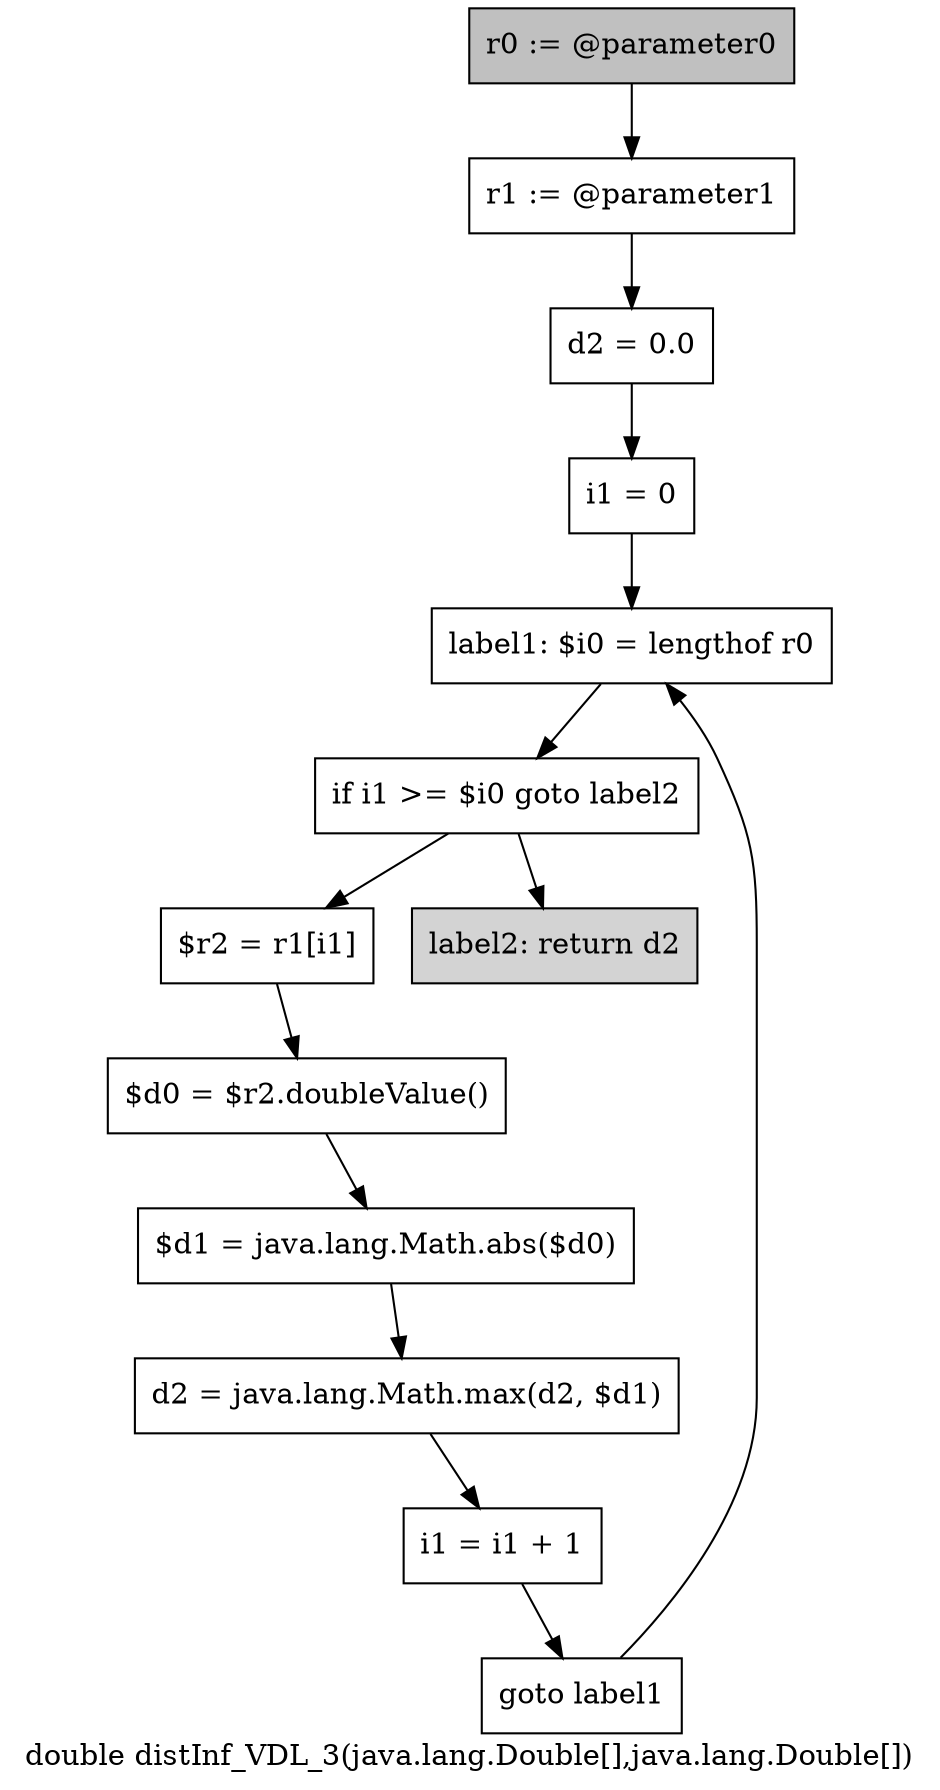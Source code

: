 digraph "double distInf_VDL_3(java.lang.Double[],java.lang.Double[])" {
    label="double distInf_VDL_3(java.lang.Double[],java.lang.Double[])";
    node [shape=box];
    "0" [style=filled,fillcolor=gray,label="r0 := @parameter0",];
    "1" [label="r1 := @parameter1",];
    "0"->"1";
    "2" [label="d2 = 0.0",];
    "1"->"2";
    "3" [label="i1 = 0",];
    "2"->"3";
    "4" [label="label1: $i0 = lengthof r0",];
    "3"->"4";
    "5" [label="if i1 >= $i0 goto label2",];
    "4"->"5";
    "6" [label="$r2 = r1[i1]",];
    "5"->"6";
    "12" [style=filled,fillcolor=lightgray,label="label2: return d2",];
    "5"->"12";
    "7" [label="$d0 = $r2.doubleValue()",];
    "6"->"7";
    "8" [label="$d1 = java.lang.Math.abs($d0)",];
    "7"->"8";
    "9" [label="d2 = java.lang.Math.max(d2, $d1)",];
    "8"->"9";
    "10" [label="i1 = i1 + 1",];
    "9"->"10";
    "11" [label="goto label1",];
    "10"->"11";
    "11"->"4";
}
